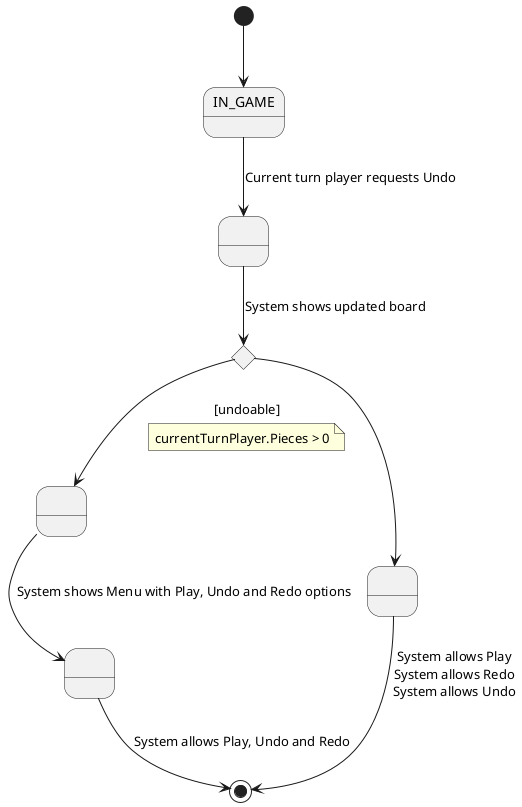 @startuml StateDiagramFluxUndoState
state A as "IN_GAME"
state B as " "
state C as " "
state D as " "
state E as " "
state if <<choice>>

[*] --> A
A --> B: Current turn player requests Undo
B --> if: System shows updated board
if --> D: [undoable]
note on link
    currentTurnPlayer.Pieces > 0
end note
if --> E
D --> C: System shows Menu with Play, Undo and Redo options
C --> [*]: System allows Play, Undo and Redo
E --> [*]:  System allows Play\nSystem allows Redo\nSystem allows Undo
@enduml